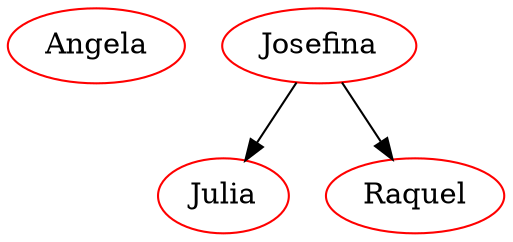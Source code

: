 strict digraph G {
  1 [ color="red" label="Angela" ];
  2 [ color="red" label="Julia" ];
  3 [ color="red" label="Raquel" ];
  4 [ color="red" label="Josefina" ];
  4 -> 3 [ color="black" ];
  4 -> 2 [ color="black" ];
}
